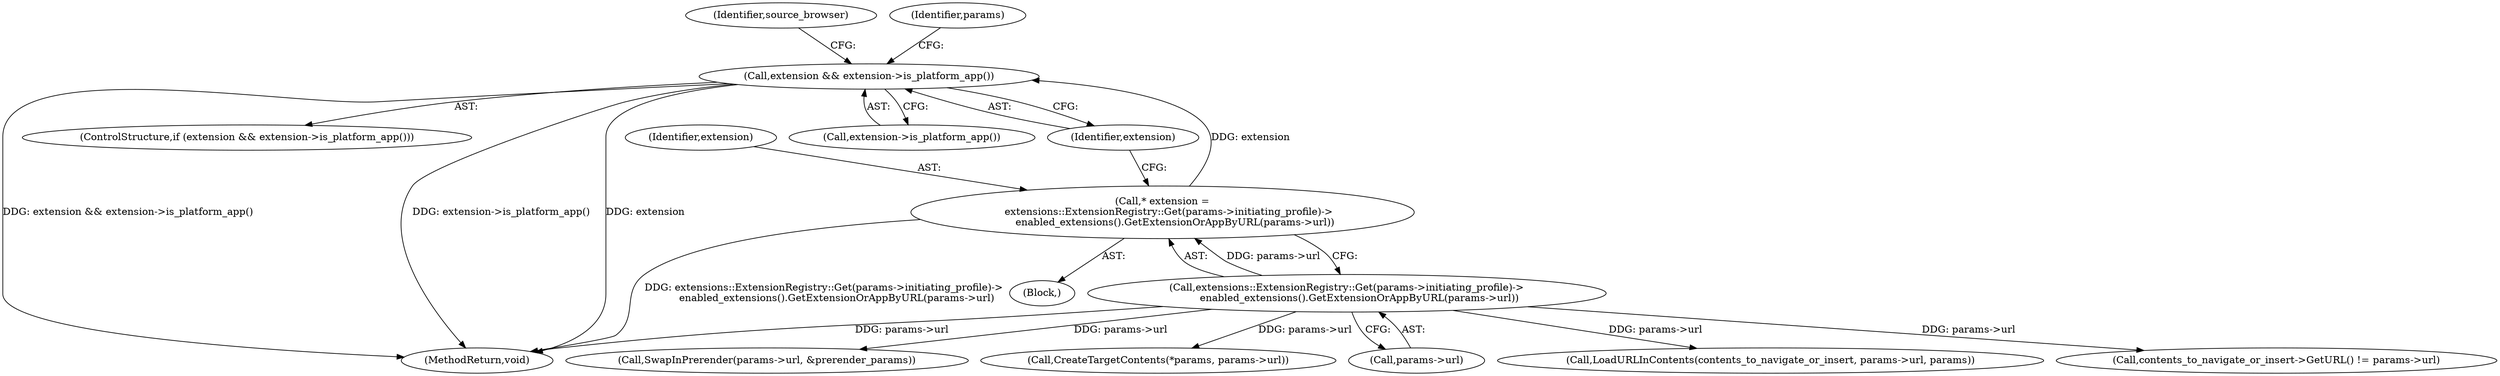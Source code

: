 digraph "0_Chrome_c552cd7b8a0862f6b3c8c6a07f98bda3721101eb_0@pointer" {
"1000133" [label="(Call,extension && extension->is_platform_app())"];
"1000126" [label="(Call,* extension =\n    extensions::ExtensionRegistry::Get(params->initiating_profile)->\n        enabled_extensions().GetExtensionOrAppByURL(params->url))"];
"1000128" [label="(Call,extensions::ExtensionRegistry::Get(params->initiating_profile)->\n        enabled_extensions().GetExtensionOrAppByURL(params->url))"];
"1000144" [label="(Identifier,source_browser)"];
"1000102" [label="(Block,)"];
"1000133" [label="(Call,extension && extension->is_platform_app())"];
"1000132" [label="(ControlStructure,if (extension && extension->is_platform_app()))"];
"1000400" [label="(Call,CreateTargetContents(*params, params->url))"];
"1000580" [label="(Call,LoadURLInContents(contents_to_navigate_or_insert, params->url, params))"];
"1000574" [label="(Call,contents_to_navigate_or_insert->GetURL() != params->url)"];
"1000646" [label="(MethodReturn,void)"];
"1000135" [label="(Call,extension->is_platform_app())"];
"1000128" [label="(Call,extensions::ExtensionRegistry::Get(params->initiating_profile)->\n        enabled_extensions().GetExtensionOrAppByURL(params->url))"];
"1000127" [label="(Identifier,extension)"];
"1000129" [label="(Call,params->url)"];
"1000138" [label="(Identifier,params)"];
"1000423" [label="(Call,SwapInPrerender(params->url, &prerender_params))"];
"1000134" [label="(Identifier,extension)"];
"1000126" [label="(Call,* extension =\n    extensions::ExtensionRegistry::Get(params->initiating_profile)->\n        enabled_extensions().GetExtensionOrAppByURL(params->url))"];
"1000133" -> "1000132"  [label="AST: "];
"1000133" -> "1000134"  [label="CFG: "];
"1000133" -> "1000135"  [label="CFG: "];
"1000134" -> "1000133"  [label="AST: "];
"1000135" -> "1000133"  [label="AST: "];
"1000138" -> "1000133"  [label="CFG: "];
"1000144" -> "1000133"  [label="CFG: "];
"1000133" -> "1000646"  [label="DDG: extension"];
"1000133" -> "1000646"  [label="DDG: extension && extension->is_platform_app()"];
"1000133" -> "1000646"  [label="DDG: extension->is_platform_app()"];
"1000126" -> "1000133"  [label="DDG: extension"];
"1000126" -> "1000102"  [label="AST: "];
"1000126" -> "1000128"  [label="CFG: "];
"1000127" -> "1000126"  [label="AST: "];
"1000128" -> "1000126"  [label="AST: "];
"1000134" -> "1000126"  [label="CFG: "];
"1000126" -> "1000646"  [label="DDG: extensions::ExtensionRegistry::Get(params->initiating_profile)->\n        enabled_extensions().GetExtensionOrAppByURL(params->url)"];
"1000128" -> "1000126"  [label="DDG: params->url"];
"1000128" -> "1000129"  [label="CFG: "];
"1000129" -> "1000128"  [label="AST: "];
"1000128" -> "1000646"  [label="DDG: params->url"];
"1000128" -> "1000400"  [label="DDG: params->url"];
"1000128" -> "1000423"  [label="DDG: params->url"];
"1000128" -> "1000574"  [label="DDG: params->url"];
"1000128" -> "1000580"  [label="DDG: params->url"];
}
